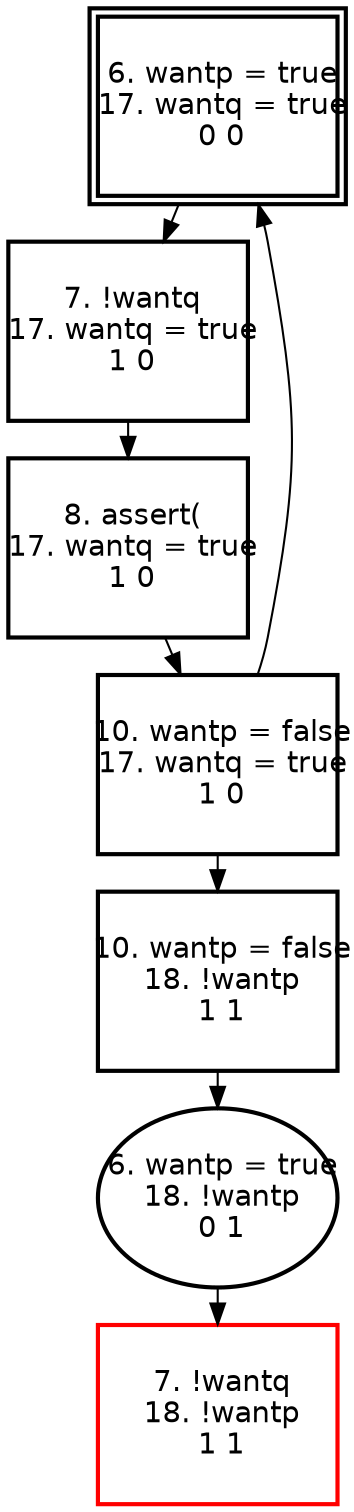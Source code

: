 digraph "" {
  graph [size="16,12",ranksep=.25];               
  node [shape=box,fontname=Helvetica,fontsize=14];
  node [width=1.6,height=1.2,fixedsize=true];     
 0 [label=" 6. wantp = true\n 17. wantq = true\n 0 0\n" peripheries = 2  style = bold ];
 1 [label=" 7. !wantq\n 17. wantq = true\n 1 0\n" style = bold ];
 2 [label=" 8. assert(\n 17. wantq = true\n 1 0\n" style = bold ];
 3 [label=" 10. wantp = false\n 17. wantq = true\n 1 0\n" style = bold ];
 4 [label=" 10. wantp = false\n 18. !wantp\n 1 1\n" style = bold ];
 5 [label=" 6. wantp = true\n 18. !wantp\n 0 1\n" shape = ellipse  style = bold ];
 6 [label=" 7. !wantq\n 18. !wantp\n 1 1\n" style = bold  color = red ];
 0 -> 1;
 1 -> 2;
 2 -> 3;
 3 -> 0;
 3 -> 4;
 4 -> 5;
 5 -> 6;
}
